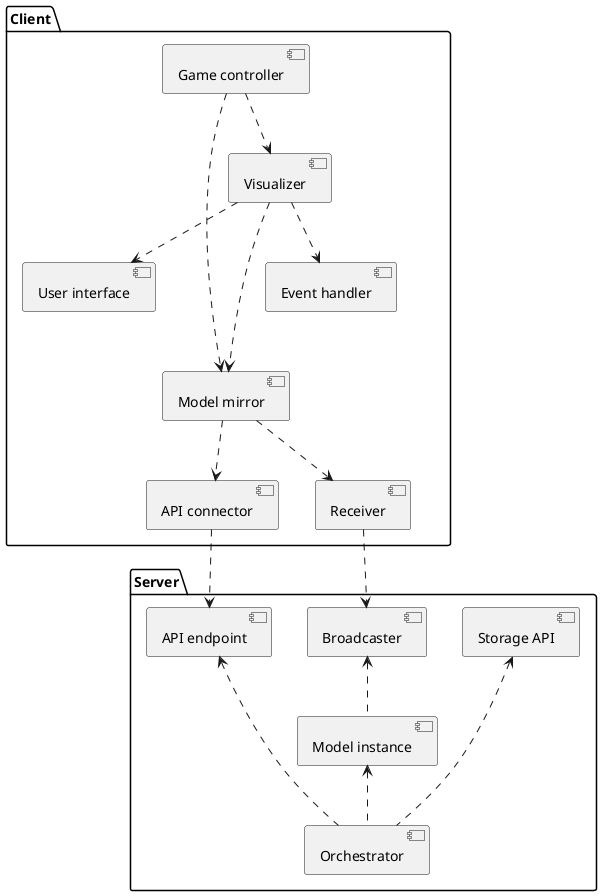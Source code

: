 @startuml
'https://plantuml.com/component-diagram

package "Server" {
    component "API endpoint" as endpoint
    component "Broadcaster" as broadcaster
    component "Model instance" as model
    component "Orchestrator" as orchestrator
    component "Storage API" as storage

    orchestrator .up.> endpoint
    orchestrator .up.> model
    orchestrator .up.> storage
    model -[hidden]up- endpoint
    model .up.> broadcaster
    model -[hidden]up- storage
}

package "Client" {
    component "Event handler" as event
    component "Game controller" as controller
    component "Model mirror" as mirror
    component "Receiver" as receiver
    component "API connector" as connector
    component "Visualizer" as visualizer
    component "User interface" as ui

    controller .down.> visualizer
    controller .down.> mirror
    visualizer .down.> event
    visualizer .down.> mirror
    visualizer -[hidden]down- receiver
    visualizer .down.> ui
    event -[hidden]- mirror
    event -[hidden]- receiver
    event -[hidden]- connector
    ui -[hidden]- mirror
    ui -[hidden]- receiver
    ui -[hidden]- connector
    mirror ..> connector
    mirror ..> receiver
}

receiver ..> broadcaster
connector ..> endpoint

@enduml